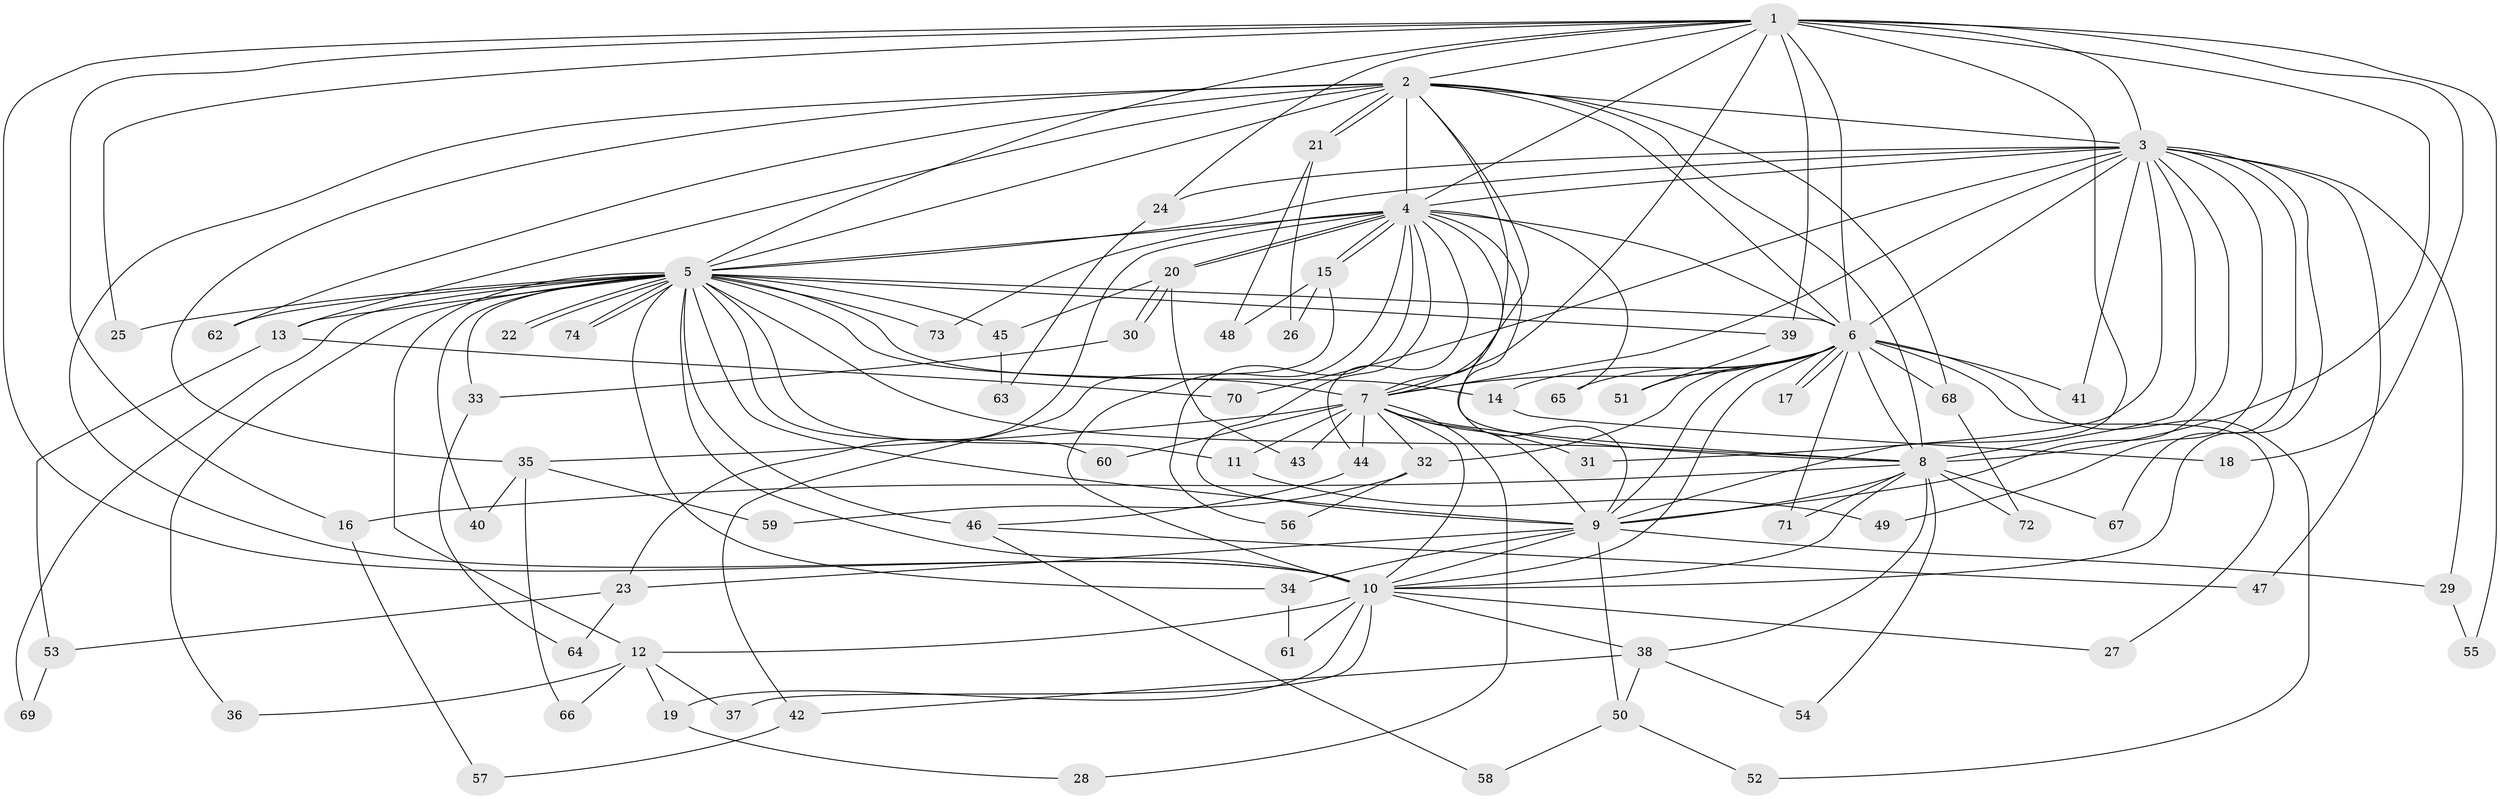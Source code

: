 // Generated by graph-tools (version 1.1) at 2025/43/03/09/25 04:43:14]
// undirected, 74 vertices, 173 edges
graph export_dot {
graph [start="1"]
  node [color=gray90,style=filled];
  1;
  2;
  3;
  4;
  5;
  6;
  7;
  8;
  9;
  10;
  11;
  12;
  13;
  14;
  15;
  16;
  17;
  18;
  19;
  20;
  21;
  22;
  23;
  24;
  25;
  26;
  27;
  28;
  29;
  30;
  31;
  32;
  33;
  34;
  35;
  36;
  37;
  38;
  39;
  40;
  41;
  42;
  43;
  44;
  45;
  46;
  47;
  48;
  49;
  50;
  51;
  52;
  53;
  54;
  55;
  56;
  57;
  58;
  59;
  60;
  61;
  62;
  63;
  64;
  65;
  66;
  67;
  68;
  69;
  70;
  71;
  72;
  73;
  74;
  1 -- 2;
  1 -- 3;
  1 -- 4;
  1 -- 5;
  1 -- 6;
  1 -- 7;
  1 -- 8;
  1 -- 9;
  1 -- 10;
  1 -- 16;
  1 -- 18;
  1 -- 24;
  1 -- 25;
  1 -- 39;
  1 -- 55;
  2 -- 3;
  2 -- 4;
  2 -- 5;
  2 -- 6;
  2 -- 7;
  2 -- 8;
  2 -- 9;
  2 -- 10;
  2 -- 13;
  2 -- 21;
  2 -- 21;
  2 -- 35;
  2 -- 62;
  2 -- 68;
  3 -- 4;
  3 -- 5;
  3 -- 6;
  3 -- 7;
  3 -- 8;
  3 -- 9;
  3 -- 10;
  3 -- 24;
  3 -- 29;
  3 -- 31;
  3 -- 41;
  3 -- 47;
  3 -- 49;
  3 -- 67;
  3 -- 70;
  4 -- 5;
  4 -- 6;
  4 -- 7;
  4 -- 8;
  4 -- 9;
  4 -- 10;
  4 -- 15;
  4 -- 15;
  4 -- 20;
  4 -- 20;
  4 -- 23;
  4 -- 44;
  4 -- 56;
  4 -- 65;
  4 -- 73;
  5 -- 6;
  5 -- 7;
  5 -- 8;
  5 -- 9;
  5 -- 10;
  5 -- 11;
  5 -- 12;
  5 -- 13;
  5 -- 14;
  5 -- 22;
  5 -- 22;
  5 -- 25;
  5 -- 33;
  5 -- 34;
  5 -- 36;
  5 -- 39;
  5 -- 40;
  5 -- 45;
  5 -- 46;
  5 -- 60;
  5 -- 62;
  5 -- 69;
  5 -- 73;
  5 -- 74;
  5 -- 74;
  6 -- 7;
  6 -- 8;
  6 -- 9;
  6 -- 10;
  6 -- 14;
  6 -- 17;
  6 -- 17;
  6 -- 27;
  6 -- 32;
  6 -- 41;
  6 -- 51;
  6 -- 52;
  6 -- 65;
  6 -- 68;
  6 -- 71;
  7 -- 8;
  7 -- 9;
  7 -- 10;
  7 -- 11;
  7 -- 28;
  7 -- 31;
  7 -- 32;
  7 -- 35;
  7 -- 43;
  7 -- 44;
  7 -- 60;
  8 -- 9;
  8 -- 10;
  8 -- 16;
  8 -- 38;
  8 -- 54;
  8 -- 67;
  8 -- 71;
  8 -- 72;
  9 -- 10;
  9 -- 23;
  9 -- 29;
  9 -- 34;
  9 -- 50;
  10 -- 12;
  10 -- 19;
  10 -- 27;
  10 -- 37;
  10 -- 38;
  10 -- 61;
  11 -- 49;
  12 -- 19;
  12 -- 36;
  12 -- 37;
  12 -- 66;
  13 -- 53;
  13 -- 70;
  14 -- 18;
  15 -- 26;
  15 -- 42;
  15 -- 48;
  16 -- 57;
  19 -- 28;
  20 -- 30;
  20 -- 30;
  20 -- 43;
  20 -- 45;
  21 -- 26;
  21 -- 48;
  23 -- 53;
  23 -- 64;
  24 -- 63;
  29 -- 55;
  30 -- 33;
  32 -- 56;
  32 -- 59;
  33 -- 64;
  34 -- 61;
  35 -- 40;
  35 -- 59;
  35 -- 66;
  38 -- 42;
  38 -- 50;
  38 -- 54;
  39 -- 51;
  42 -- 57;
  44 -- 46;
  45 -- 63;
  46 -- 47;
  46 -- 58;
  50 -- 52;
  50 -- 58;
  53 -- 69;
  68 -- 72;
}
